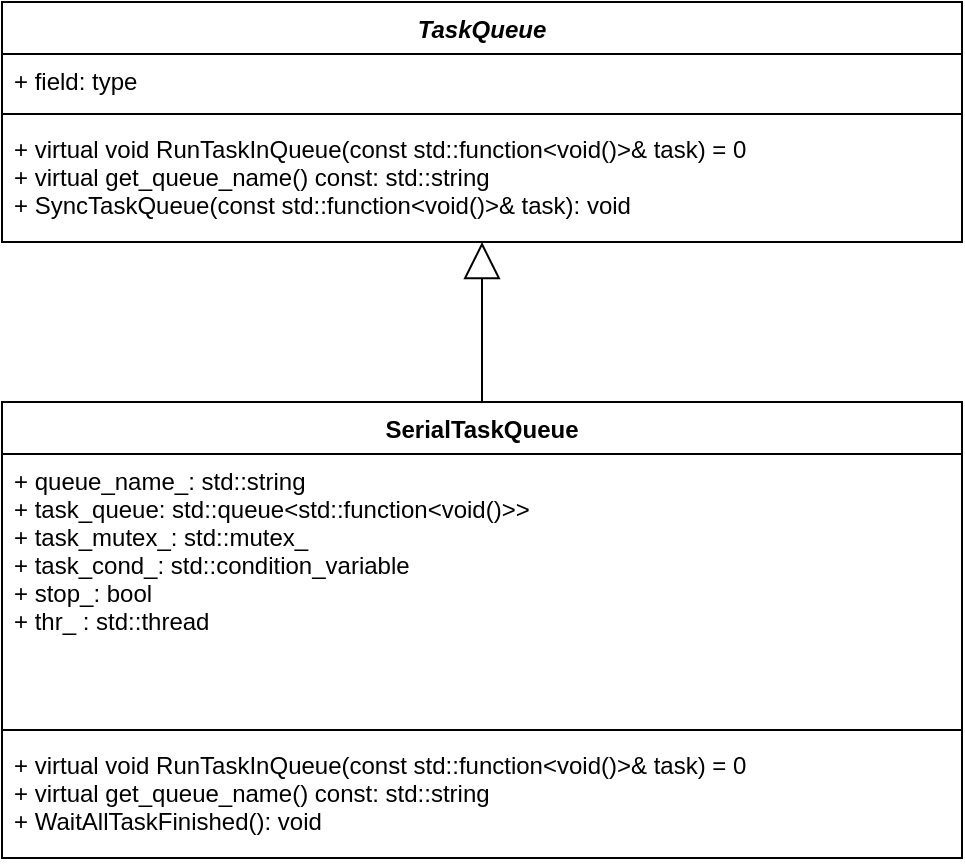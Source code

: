 <mxfile version="20.0.1" type="github">
  <diagram id="kLmN4EKAB4e_yHycUZNa" name="Page-1">
    <mxGraphModel dx="1386" dy="756" grid="1" gridSize="10" guides="1" tooltips="1" connect="1" arrows="1" fold="1" page="1" pageScale="1" pageWidth="850" pageHeight="1100" math="0" shadow="0">
      <root>
        <mxCell id="0" />
        <mxCell id="1" parent="0" />
        <mxCell id="GphbjgsX8QSrk0KPlg3Y-2" value="TaskQueue" style="swimlane;fontStyle=3;align=center;verticalAlign=top;childLayout=stackLayout;horizontal=1;startSize=26;horizontalStack=0;resizeParent=1;resizeParentMax=0;resizeLast=0;collapsible=1;marginBottom=0;" vertex="1" parent="1">
          <mxGeometry x="120" y="40" width="480" height="120" as="geometry" />
        </mxCell>
        <mxCell id="GphbjgsX8QSrk0KPlg3Y-3" value="+ field: type" style="text;strokeColor=none;fillColor=none;align=left;verticalAlign=top;spacingLeft=4;spacingRight=4;overflow=hidden;rotatable=0;points=[[0,0.5],[1,0.5]];portConstraint=eastwest;" vertex="1" parent="GphbjgsX8QSrk0KPlg3Y-2">
          <mxGeometry y="26" width="480" height="26" as="geometry" />
        </mxCell>
        <mxCell id="GphbjgsX8QSrk0KPlg3Y-4" value="" style="line;strokeWidth=1;fillColor=none;align=left;verticalAlign=middle;spacingTop=-1;spacingLeft=3;spacingRight=3;rotatable=0;labelPosition=right;points=[];portConstraint=eastwest;" vertex="1" parent="GphbjgsX8QSrk0KPlg3Y-2">
          <mxGeometry y="52" width="480" height="8" as="geometry" />
        </mxCell>
        <mxCell id="GphbjgsX8QSrk0KPlg3Y-5" value="+ virtual void RunTaskInQueue(const std::function&lt;void()&gt;&amp; task) = 0&#xa;+ virtual get_queue_name() const: std::string&#xa;+ SyncTaskQueue(const std::function&lt;void()&gt;&amp; task): void&#xa;" style="text;strokeColor=none;fillColor=none;align=left;verticalAlign=top;spacingLeft=4;spacingRight=4;overflow=hidden;rotatable=0;points=[[0,0.5],[1,0.5]];portConstraint=eastwest;" vertex="1" parent="GphbjgsX8QSrk0KPlg3Y-2">
          <mxGeometry y="60" width="480" height="60" as="geometry" />
        </mxCell>
        <mxCell id="GphbjgsX8QSrk0KPlg3Y-6" value="SerialTaskQueue" style="swimlane;fontStyle=1;align=center;verticalAlign=top;childLayout=stackLayout;horizontal=1;startSize=26;horizontalStack=0;resizeParent=1;resizeParentMax=0;resizeLast=0;collapsible=1;marginBottom=0;" vertex="1" parent="1">
          <mxGeometry x="120" y="240" width="480" height="228" as="geometry" />
        </mxCell>
        <mxCell id="GphbjgsX8QSrk0KPlg3Y-7" value="+ queue_name_: std::string&#xa;+ task_queue: std::queue&lt;std::function&lt;void()&gt;&gt;&#xa;+ task_mutex_: std::mutex_&#xa;+ task_cond_: std::condition_variable&#xa;+ stop_: bool&#xa;+ thr_ : std::thread&#xa;" style="text;strokeColor=none;fillColor=none;align=left;verticalAlign=top;spacingLeft=4;spacingRight=4;overflow=hidden;rotatable=0;points=[[0,0.5],[1,0.5]];portConstraint=eastwest;" vertex="1" parent="GphbjgsX8QSrk0KPlg3Y-6">
          <mxGeometry y="26" width="480" height="134" as="geometry" />
        </mxCell>
        <mxCell id="GphbjgsX8QSrk0KPlg3Y-8" value="" style="line;strokeWidth=1;fillColor=none;align=left;verticalAlign=middle;spacingTop=-1;spacingLeft=3;spacingRight=3;rotatable=0;labelPosition=right;points=[];portConstraint=eastwest;" vertex="1" parent="GphbjgsX8QSrk0KPlg3Y-6">
          <mxGeometry y="160" width="480" height="8" as="geometry" />
        </mxCell>
        <mxCell id="GphbjgsX8QSrk0KPlg3Y-9" value="+ virtual void RunTaskInQueue(const std::function&lt;void()&gt;&amp; task) = 0&#xa;+ virtual get_queue_name() const: std::string&#xa;+ WaitAllTaskFinished(): void" style="text;strokeColor=none;fillColor=none;align=left;verticalAlign=top;spacingLeft=4;spacingRight=4;overflow=hidden;rotatable=0;points=[[0,0.5],[1,0.5]];portConstraint=eastwest;" vertex="1" parent="GphbjgsX8QSrk0KPlg3Y-6">
          <mxGeometry y="168" width="480" height="60" as="geometry" />
        </mxCell>
        <mxCell id="GphbjgsX8QSrk0KPlg3Y-10" value="" style="endArrow=block;endSize=16;endFill=0;html=1;rounded=0;exitX=0.5;exitY=0;exitDx=0;exitDy=0;" edge="1" parent="1" source="GphbjgsX8QSrk0KPlg3Y-6">
          <mxGeometry width="160" relative="1" as="geometry">
            <mxPoint x="340" y="220" as="sourcePoint" />
            <mxPoint x="360" y="160" as="targetPoint" />
          </mxGeometry>
        </mxCell>
      </root>
    </mxGraphModel>
  </diagram>
</mxfile>
